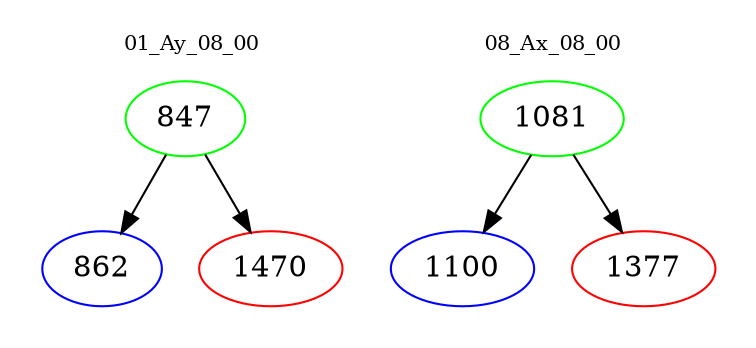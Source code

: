 digraph{
subgraph cluster_0 {
color = white
label = "01_Ay_08_00";
fontsize=10;
T0_847 [label="847", color="green"]
T0_847 -> T0_862 [color="black"]
T0_862 [label="862", color="blue"]
T0_847 -> T0_1470 [color="black"]
T0_1470 [label="1470", color="red"]
}
subgraph cluster_1 {
color = white
label = "08_Ax_08_00";
fontsize=10;
T1_1081 [label="1081", color="green"]
T1_1081 -> T1_1100 [color="black"]
T1_1100 [label="1100", color="blue"]
T1_1081 -> T1_1377 [color="black"]
T1_1377 [label="1377", color="red"]
}
}
